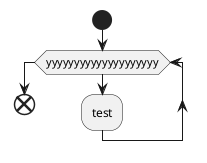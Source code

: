 {
  "sha1": "e2tutbh17mugjxvdu9ufokpe2onp9bz",
  "insertion": {
    "when": "2024-06-01T09:03:03.793Z",
    "url": "http://forum.plantuml.net/8242/set-background-color-of-latex-math-entries",
    "user": "plantuml@gmail.com"
  }
}
@startuml
start
while (yyyyyyyyyyyyyyyyyyyy)
:test;
endwhile
end
@enduml
